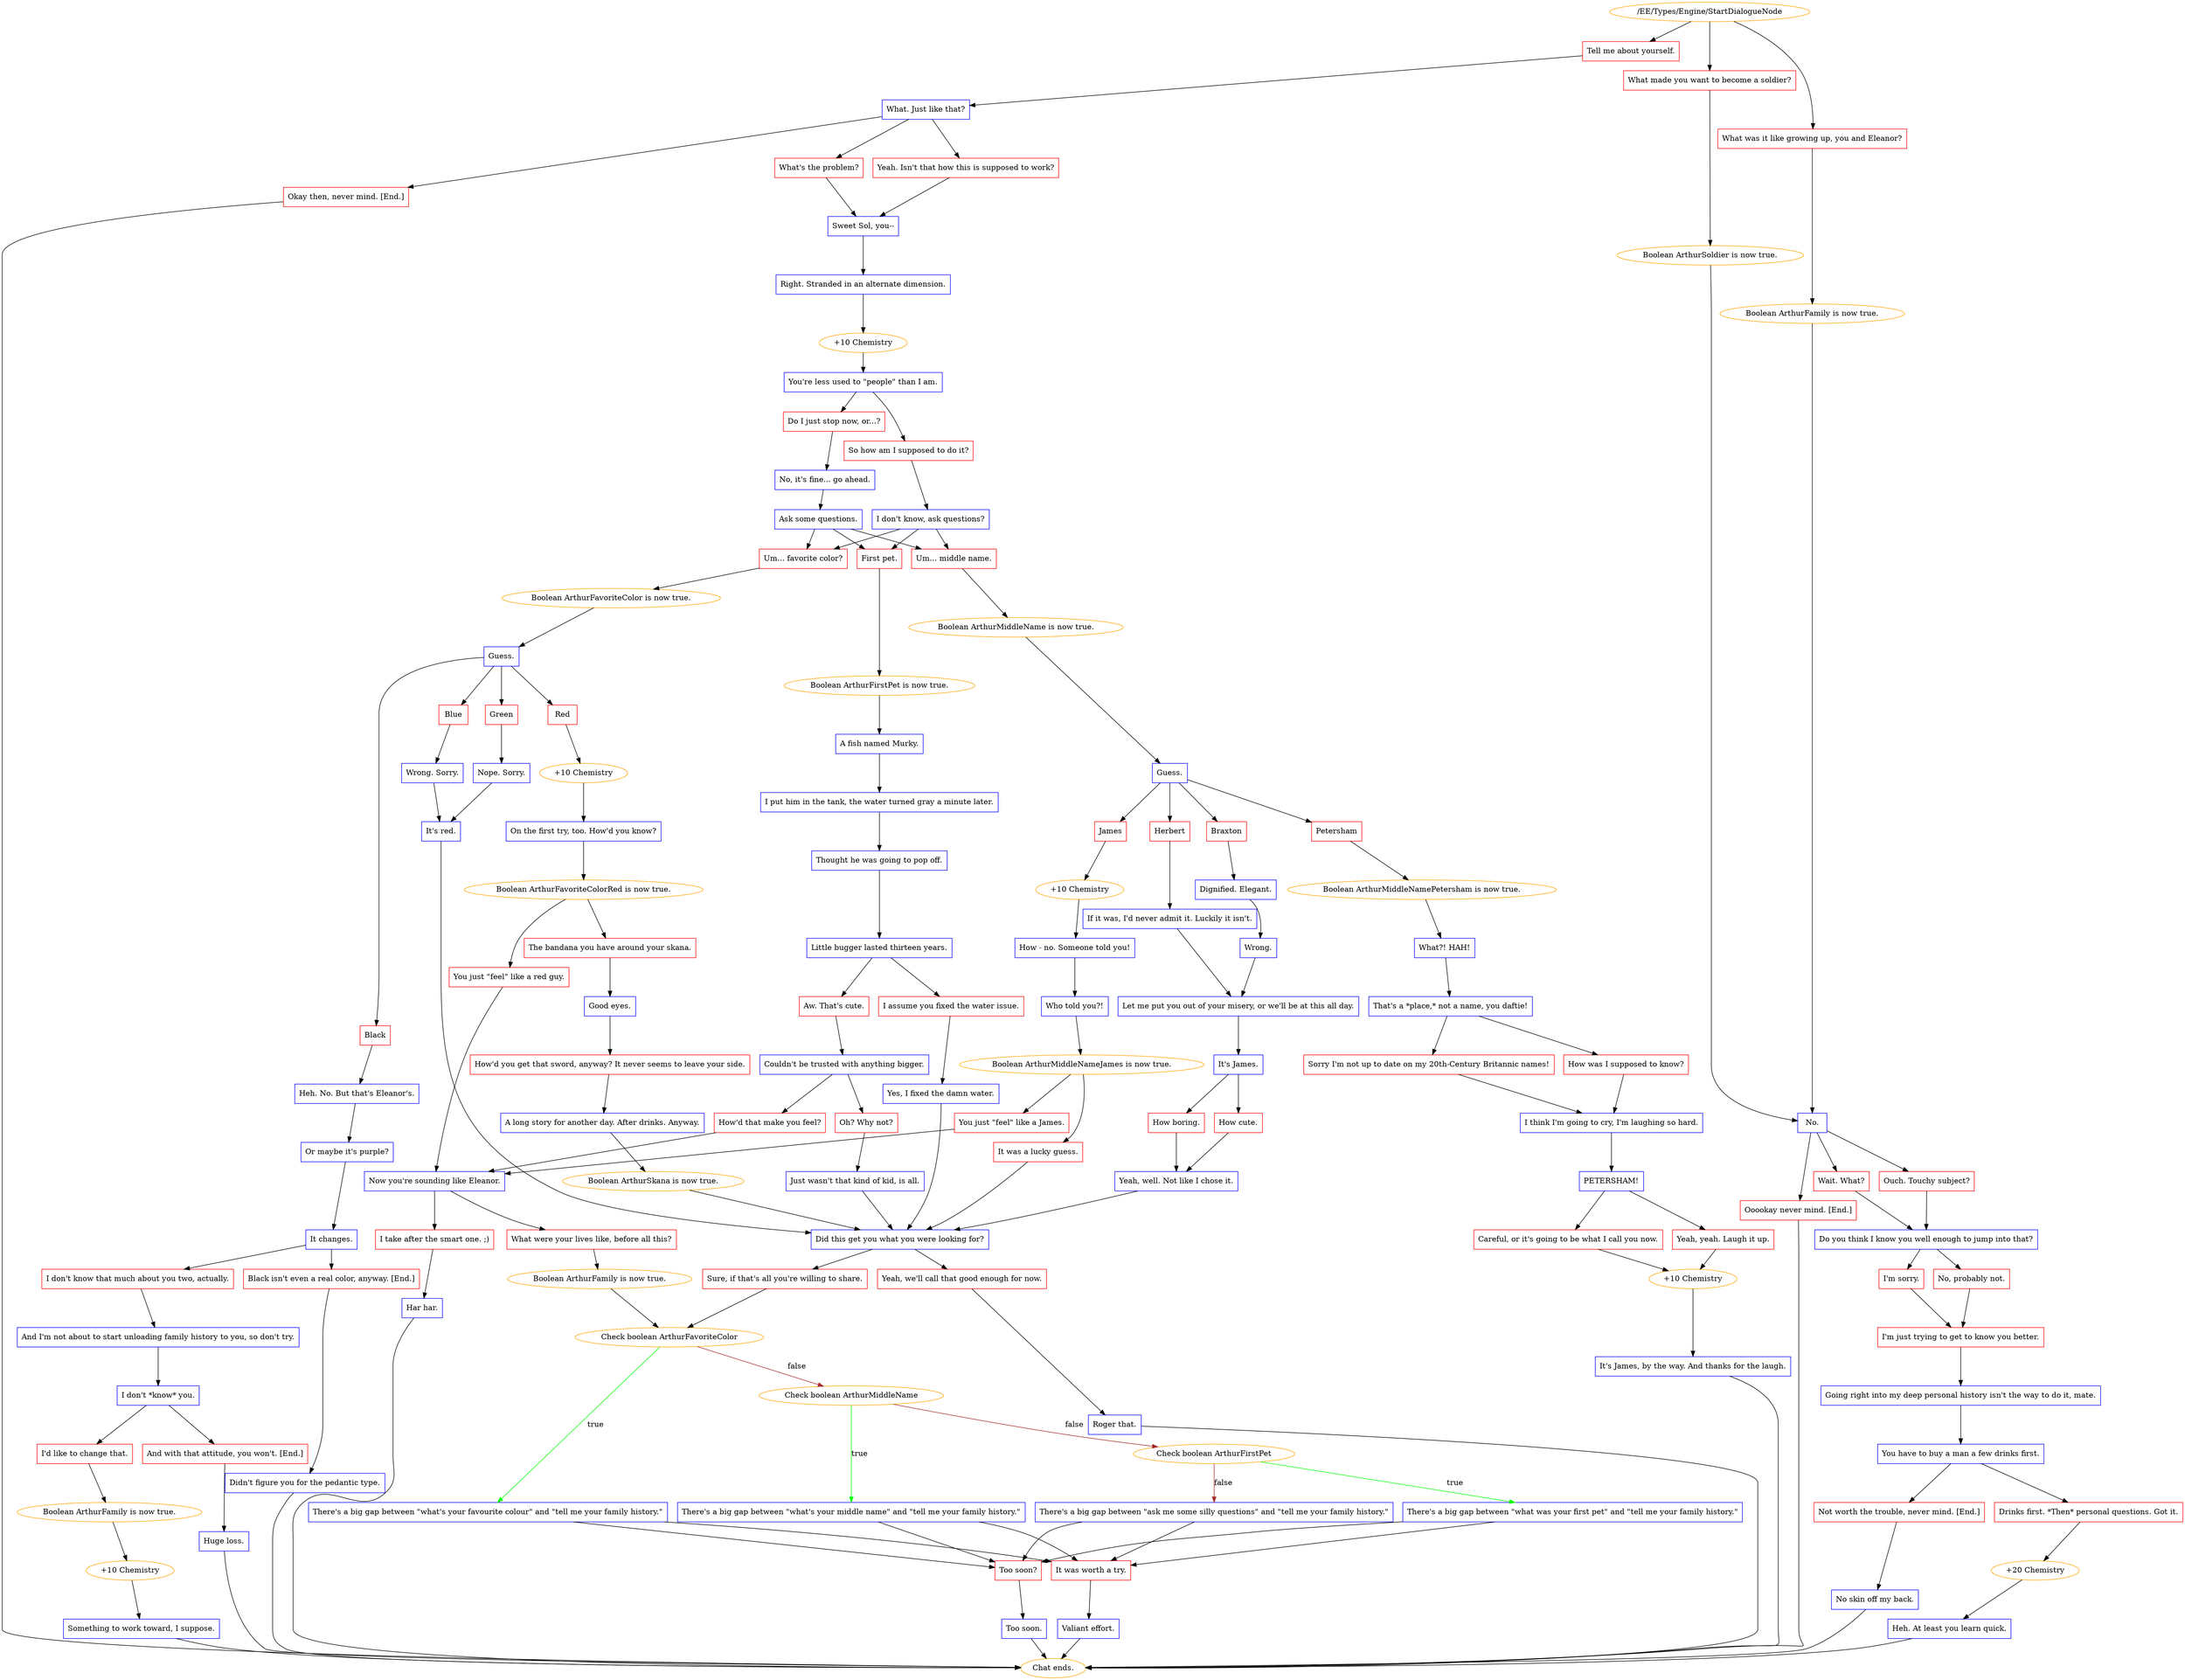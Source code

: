 digraph {
	546 [label="/EE/Types/Engine/StartDialogueNode",color=orange];
		546 -> 547;
		546 -> 548;
		546 -> 549;
	547 [label="What made you want to become a soldier?",shape=box,color=red];
		547 -> 550;
	548 [label="What was it like growing up, you and Eleanor?",shape=box,color=red];
		548 -> 552;
	549 [label="Tell me about yourself.",shape=box,color=red];
		549 -> 553;
	550 [label="Boolean ArthurSoldier is now true.",color=orange];
		550 -> 555;
	552 [label="Boolean ArthurFamily is now true.",color=orange];
		552 -> 555;
	553 [label="What. Just like that?",shape=box,color=blue];
		553 -> 551;
		553 -> 554;
		553 -> 556;
	555 [label="No.",shape=box,color=blue];
		555 -> 563;
		555 -> 562;
		555 -> 561;
	551 [label="Yeah. Isn't that how this is supposed to work?",shape=box,color=red];
		551 -> 558;
	554 [label="What's the problem?",shape=box,color=red];
		554 -> 558;
	556 [label="Okay then, never mind. [End.]",shape=box,color=red];
		556 -> "Chat ends.";
	563 [label="Wait. What?",shape=box,color=red];
		563 -> 565;
	562 [label="Ouch. Touchy subject?",shape=box,color=red];
		562 -> 565;
	561 [label="Ooookay never mind. [End.]",shape=box,color=red];
		561 -> "Chat ends.";
	558 [label="Sweet Sol, you--",shape=box,color=blue];
		558 -> 559;
	"Chat ends." [color=orange];
	565 [label="Do you think I know you well enough to jump into that?",shape=box,color=blue];
		565 -> 567;
		565 -> 566;
	"Chat ends." [color=orange];
	559 [label="Right. Stranded in an alternate dimension.",shape=box,color=blue];
		559 -> 570;
	567 [label="I'm sorry.",shape=box,color=red];
		567 -> 568;
	566 [label="No, probably not.",shape=box,color=red];
		566 -> 568;
	570 [label="+10 Chemistry",color=orange];
		570 -> 560;
	568 [label="I'm just trying to get to know you better.",shape=box,color=red];
		568 -> 569;
	560 [label="You're less used to \"people\" than I am.",shape=box,color=blue];
		560 -> 571;
		560 -> 572;
	569 [label="Going right into my deep personal history isn't the way to do it, mate.",shape=box,color=blue];
		569 -> 576;
	571 [label="So how am I supposed to do it?",shape=box,color=red];
		571 -> 575;
	572 [label="Do I just stop now, or...?",shape=box,color=red];
		572 -> 573;
	576 [label="You have to buy a man a few drinks first.",shape=box,color=blue];
		576 -> 577;
		576 -> 578;
	575 [label="I don't know, ask questions?",shape=box,color=blue];
		575 -> 584;
		575 -> 587;
		575 -> 588;
	573 [label="No, it's fine... go ahead.",shape=box,color=blue];
		573 -> 574;
	577 [label="Drinks first. *Then* personal questions. Got it.",shape=box,color=red];
		577 -> 579;
	578 [label="Not worth the trouble, never mind. [End.]",shape=box,color=red];
		578 -> 582;
	584 [label="Um... favorite color?",shape=box,color=red];
		584 -> 585;
	587 [label="Um... middle name.",shape=box,color=red];
		587 -> 589;
	588 [label="First pet.",shape=box,color=red];
		588 -> 590;
	574 [label="Ask some questions.",shape=box,color=blue];
		574 -> 584;
		574 -> 587;
		574 -> 588;
	579 [label="+20 Chemistry",color=orange];
		579 -> 580;
	582 [label="No skin off my back.",shape=box,color=blue];
		582 -> "Chat ends.";
	585 [label="Boolean ArthurFavoriteColor is now true.",color=orange];
		585 -> 586;
	589 [label="Boolean ArthurMiddleName is now true.",color=orange];
		589 -> 591;
	590 [label="Boolean ArthurFirstPet is now true.",color=orange];
		590 -> 2777;
	580 [label="Heh. At least you learn quick.",shape=box,color=blue];
		580 -> "Chat ends.";
	"Chat ends." [color=orange];
	586 [label="Guess.",shape=box,color=blue];
		586 -> 593;
		586 -> 592;
		586 -> 595;
		586 -> 594;
	591 [label="Guess.",shape=box,color=blue];
		591 -> 628;
		591 -> 629;
		591 -> 630;
		591 -> 627;
	2777 [label="A fish named Murky.",shape=box,color=blue];
		2777 -> 2778;
	"Chat ends." [color=orange];
	593 [label="Green",shape=box,color=red];
		593 -> 597;
	592 [label="Black",shape=box,color=red];
		592 -> 596;
	595 [label="Red",shape=box,color=red];
		595 -> 601;
	594 [label="Blue",shape=box,color=red];
		594 -> 598;
	628 [label="Herbert",shape=box,color=red];
		628 -> 632;
	629 [label="James",shape=box,color=red];
		629 -> 637;
	630 [label="Petersham",shape=box,color=red];
		630 -> 635;
	627 [label="Braxton",shape=box,color=red];
		627 -> 631;
	2778 [label="I put him in the tank, the water turned gray a minute later.",shape=box,color=blue];
		2778 -> 2779;
	597 [label="Nope. Sorry.",shape=box,color=blue];
		597 -> 618;
	596 [label="Heh. No. But that's Eleanor's.",shape=box,color=blue];
		596 -> 602;
	601 [label="+10 Chemistry",color=orange];
		601 -> 599;
	598 [label="Wrong. Sorry.",shape=box,color=blue];
		598 -> 618;
	632 [label="If it was, I'd never admit it. Luckily it isn't.",shape=box,color=blue];
		632 -> 640;
	637 [label="+10 Chemistry",color=orange];
		637 -> 633;
	635 [label="Boolean ArthurMiddleNamePetersham is now true.",color=orange];
		635 -> 636;
	631 [label="Dignified. Elegant.",shape=box,color=blue];
		631 -> 639;
	2779 [label="Thought he was going to pop off.",shape=box,color=blue];
		2779 -> 2780;
	618 [label="It's red.",shape=box,color=blue];
		618 -> 625;
	602 [label="Or maybe it's purple?",shape=box,color=blue];
		602 -> 603;
	599 [label="On the first try, too. How'd you know?",shape=box,color=blue];
		599 -> 600;
	640 [label="Let me put you out of your misery, or we'll be at this all day.",shape=box,color=blue];
		640 -> 641;
	633 [label="How - no. Someone told you!",shape=box,color=blue];
		633 -> 634;
	636 [label="What?! HAH!",shape=box,color=blue];
		636 -> 647;
	639 [label="Wrong.",shape=box,color=blue];
		639 -> 640;
	2780 [label="Little bugger lasted thirteen years.",shape=box,color=blue];
		2780 -> 2781;
		2780 -> 2782;
	625 [label="Did this get you what you were looking for?",shape=box,color=blue];
		625 -> 658;
		625 -> 657;
	603 [label="It changes.",shape=box,color=blue];
		603 -> 605;
		603 -> 604;
	600 [label="Boolean ArthurFavoriteColorRed is now true.",color=orange];
		600 -> 619;
		600 -> 620;
	641 [label="It's James.",shape=box,color=blue];
		641 -> 643;
		641 -> 642;
	634 [label="Who told you?!",shape=box,color=blue];
		634 -> 638;
	647 [label="That's a *place,* not a name, you daftie!",shape=box,color=blue];
		647 -> 648;
		647 -> 649;
	2781 [label="I assume you fixed the water issue.",shape=box,color=red];
		2781 -> 2783;
	2782 [label="Aw. That's cute.",shape=box,color=red];
		2782 -> 2784;
	658 [label="Sure, if that's all you're willing to share.",shape=box,color=red];
		658 -> 667;
	657 [label="Yeah, we'll call that good enough for now.",shape=box,color=red];
		657 -> 663;
	605 [label="Black isn't even a real color, anyway. [End.]",shape=box,color=red];
		605 -> 606;
	604 [label="I don't know that much about you two, actually.",shape=box,color=red];
		604 -> 608;
	619 [label="The bandana you have around your skana.",shape=box,color=red];
		619 -> 621;
	620 [label="You just \"feel\" like a red guy.",shape=box,color=red];
		620 -> 626;
	643 [label="How boring.",shape=box,color=red];
		643 -> 644;
	642 [label="How cute.",shape=box,color=red];
		642 -> 644;
	638 [label="Boolean ArthurMiddleNameJames is now true.",color=orange];
		638 -> 645;
		638 -> 646;
	648 [label="Sorry I'm not up to date on my 20th-Century Britannic names!",shape=box,color=red];
		648 -> 650;
	649 [label="How was I supposed to know?",shape=box,color=red];
		649 -> 650;
	2783 [label="Yes, I fixed the damn water.",shape=box,color=blue];
		2783 -> 625;
	2784 [label="Couldn't be trusted with anything bigger.",shape=box,color=blue];
		2784 -> 2020;
		2784 -> 2409;
	667 [label="Check boolean ArthurFavoriteColor",color=orange];
		667 -> 670 [label=true,color=green];
		667 -> 668 [label=false,color=brown];
	663 [label="Roger that.",shape=box,color=blue];
		663 -> "Chat ends.";
	606 [label="Didn't figure you for the pedantic type.",shape=box,color=blue];
		606 -> "Chat ends.";
	608 [label="And I'm not about to start unloading family history to you, so don't try.",shape=box,color=blue];
		608 -> 609;
	621 [label="Good eyes.",shape=box,color=blue];
		621 -> 623;
	626 [label="Now you're sounding like Eleanor.",shape=box,color=blue];
		626 -> 659;
		626 -> 660;
	644 [label="Yeah, well. Not like I chose it.",shape=box,color=blue];
		644 -> 625;
	645 [label="It was a lucky guess.",shape=box,color=red];
		645 -> 625;
	646 [label="You just \"feel\" like a James.",shape=box,color=red];
		646 -> 626;
	650 [label="I think I'm going to cry, I'm laughing so hard.",shape=box,color=blue];
		650 -> 651;
	2020 [label="Oh? Why not?",shape=box,color=red];
		2020 -> 2785;
	2409 [label="How'd that make you feel?",shape=box,color=red];
		2409 -> 626;
	670 [label="There's a big gap between \"what's your favourite colour\" and \"tell me your family history.\"",shape=box,color=blue];
		670 -> 665;
		670 -> 674;
	668 [label="Check boolean ArthurMiddleName",color=orange];
		668 -> 671 [label=true,color=green];
		668 -> 669 [label=false,color=brown];
	"Chat ends." [color=orange];
	"Chat ends." [color=orange];
	609 [label="I don't *know* you.",shape=box,color=blue];
		609 -> 610;
		609 -> 611;
	623 [label="How'd you get that sword, anyway? It never seems to leave your side.",shape=box,color=red];
		623 -> 622;
	659 [label="What were your lives like, before all this?",shape=box,color=red];
		659 -> 666;
	660 [label="I take after the smart one. ;)",shape=box,color=red];
		660 -> 661;
	651 [label="PETERSHAM!",shape=box,color=blue];
		651 -> 652;
		651 -> 653;
	2785 [label="Just wasn't that kind of kid, is all.",shape=box,color=blue];
		2785 -> 625;
	665 [label="Too soon?",shape=box,color=red];
		665 -> 675;
	674 [label="It was worth a try.",shape=box,color=red];
		674 -> 676;
	671 [label="There's a big gap between \"what's your middle name\" and \"tell me your family history.\"",shape=box,color=blue];
		671 -> 665;
		671 -> 674;
	669 [label="Check boolean ArthurFirstPet",color=orange];
		669 -> 672 [label=true,color=green];
		669 -> 673 [label=false,color=brown];
	610 [label="I'd like to change that.",shape=box,color=red];
		610 -> 615;
	611 [label="And with that attitude, you won't. [End.]",shape=box,color=red];
		611 -> 612;
	622 [label="A long story for another day. After drinks. Anyway.",shape=box,color=blue];
		622 -> 624;
	666 [label="Boolean ArthurFamily is now true.",color=orange];
		666 -> 667;
	661 [label="Har har.",shape=box,color=blue];
		661 -> "Chat ends.";
	652 [label="Careful, or it's going to be what I call you now.",shape=box,color=red];
		652 -> 655;
	653 [label="Yeah, yeah. Laugh it up.",shape=box,color=red];
		653 -> 655;
	675 [label="Too soon.",shape=box,color=blue];
		675 -> "Chat ends.";
	676 [label="Valiant effort.",shape=box,color=blue];
		676 -> "Chat ends.";
	672 [label="There's a big gap between \"what was your first pet\" and \"tell me your family history.\"",shape=box,color=blue];
		672 -> 665;
		672 -> 674;
	673 [label="There's a big gap between \"ask me some silly questions\" and \"tell me your family history.\"",shape=box,color=blue];
		673 -> 665;
		673 -> 674;
	615 [label="Boolean ArthurFamily is now true.",color=orange];
		615 -> 614;
	612 [label="Huge loss.",shape=box,color=blue];
		612 -> "Chat ends.";
	624 [label="Boolean ArthurSkana is now true.",color=orange];
		624 -> 625;
	"Chat ends." [color=orange];
	655 [label="+10 Chemistry",color=orange];
		655 -> 654;
	"Chat ends." [color=orange];
	"Chat ends." [color=orange];
	614 [label="+10 Chemistry",color=orange];
		614 -> 616;
	"Chat ends." [color=orange];
	654 [label="It's James, by the way. And thanks for the laugh.",shape=box,color=blue];
		654 -> "Chat ends.";
	616 [label="Something to work toward, I suppose.",shape=box,color=blue];
		616 -> "Chat ends.";
	"Chat ends." [color=orange];
	"Chat ends." [color=orange];
}